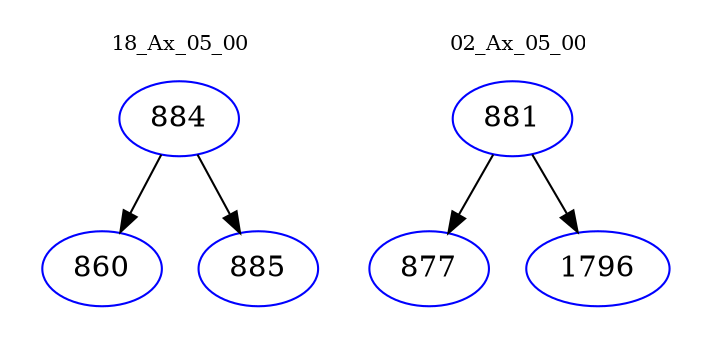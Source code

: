 digraph{
subgraph cluster_0 {
color = white
label = "18_Ax_05_00";
fontsize=10;
T0_884 [label="884", color="blue"]
T0_884 -> T0_860 [color="black"]
T0_860 [label="860", color="blue"]
T0_884 -> T0_885 [color="black"]
T0_885 [label="885", color="blue"]
}
subgraph cluster_1 {
color = white
label = "02_Ax_05_00";
fontsize=10;
T1_881 [label="881", color="blue"]
T1_881 -> T1_877 [color="black"]
T1_877 [label="877", color="blue"]
T1_881 -> T1_1796 [color="black"]
T1_1796 [label="1796", color="blue"]
}
}
